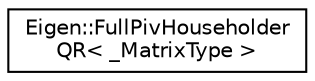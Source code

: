 digraph "Graphical Class Hierarchy"
{
  edge [fontname="Helvetica",fontsize="10",labelfontname="Helvetica",labelfontsize="10"];
  node [fontname="Helvetica",fontsize="10",shape=record];
  rankdir="LR";
  Node1 [label="Eigen::FullPivHouseholder\lQR\< _MatrixType \>",height=0.2,width=0.4,color="black", fillcolor="white", style="filled",URL="$class_eigen_1_1_full_piv_householder_q_r.html",tooltip="Householder rank-revealing QR decomposition of a matrix with full pivoting. "];
}
